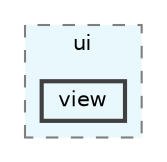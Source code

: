digraph "src/main/java/ui/view"
{
 // LATEX_PDF_SIZE
  bgcolor="transparent";
  edge [fontname=Helvetica,fontsize=10,labelfontname=Helvetica,labelfontsize=10];
  node [fontname=Helvetica,fontsize=10,shape=box,height=0.2,width=0.4];
  compound=true
  subgraph clusterdir_282895ff3779564730d23e8f6e02b2a0 {
    graph [ bgcolor="#e8f8fc", pencolor="grey50", label="ui", fontname=Helvetica,fontsize=10 style="filled,dashed", URL="dir_282895ff3779564730d23e8f6e02b2a0.html",tooltip=""]
  dir_4d1e3ba86c04769299860781f43448fc [label="view", fillcolor="#e8f8fc", color="grey25", style="filled,bold", URL="dir_4d1e3ba86c04769299860781f43448fc.html",tooltip=""];
  }
}
